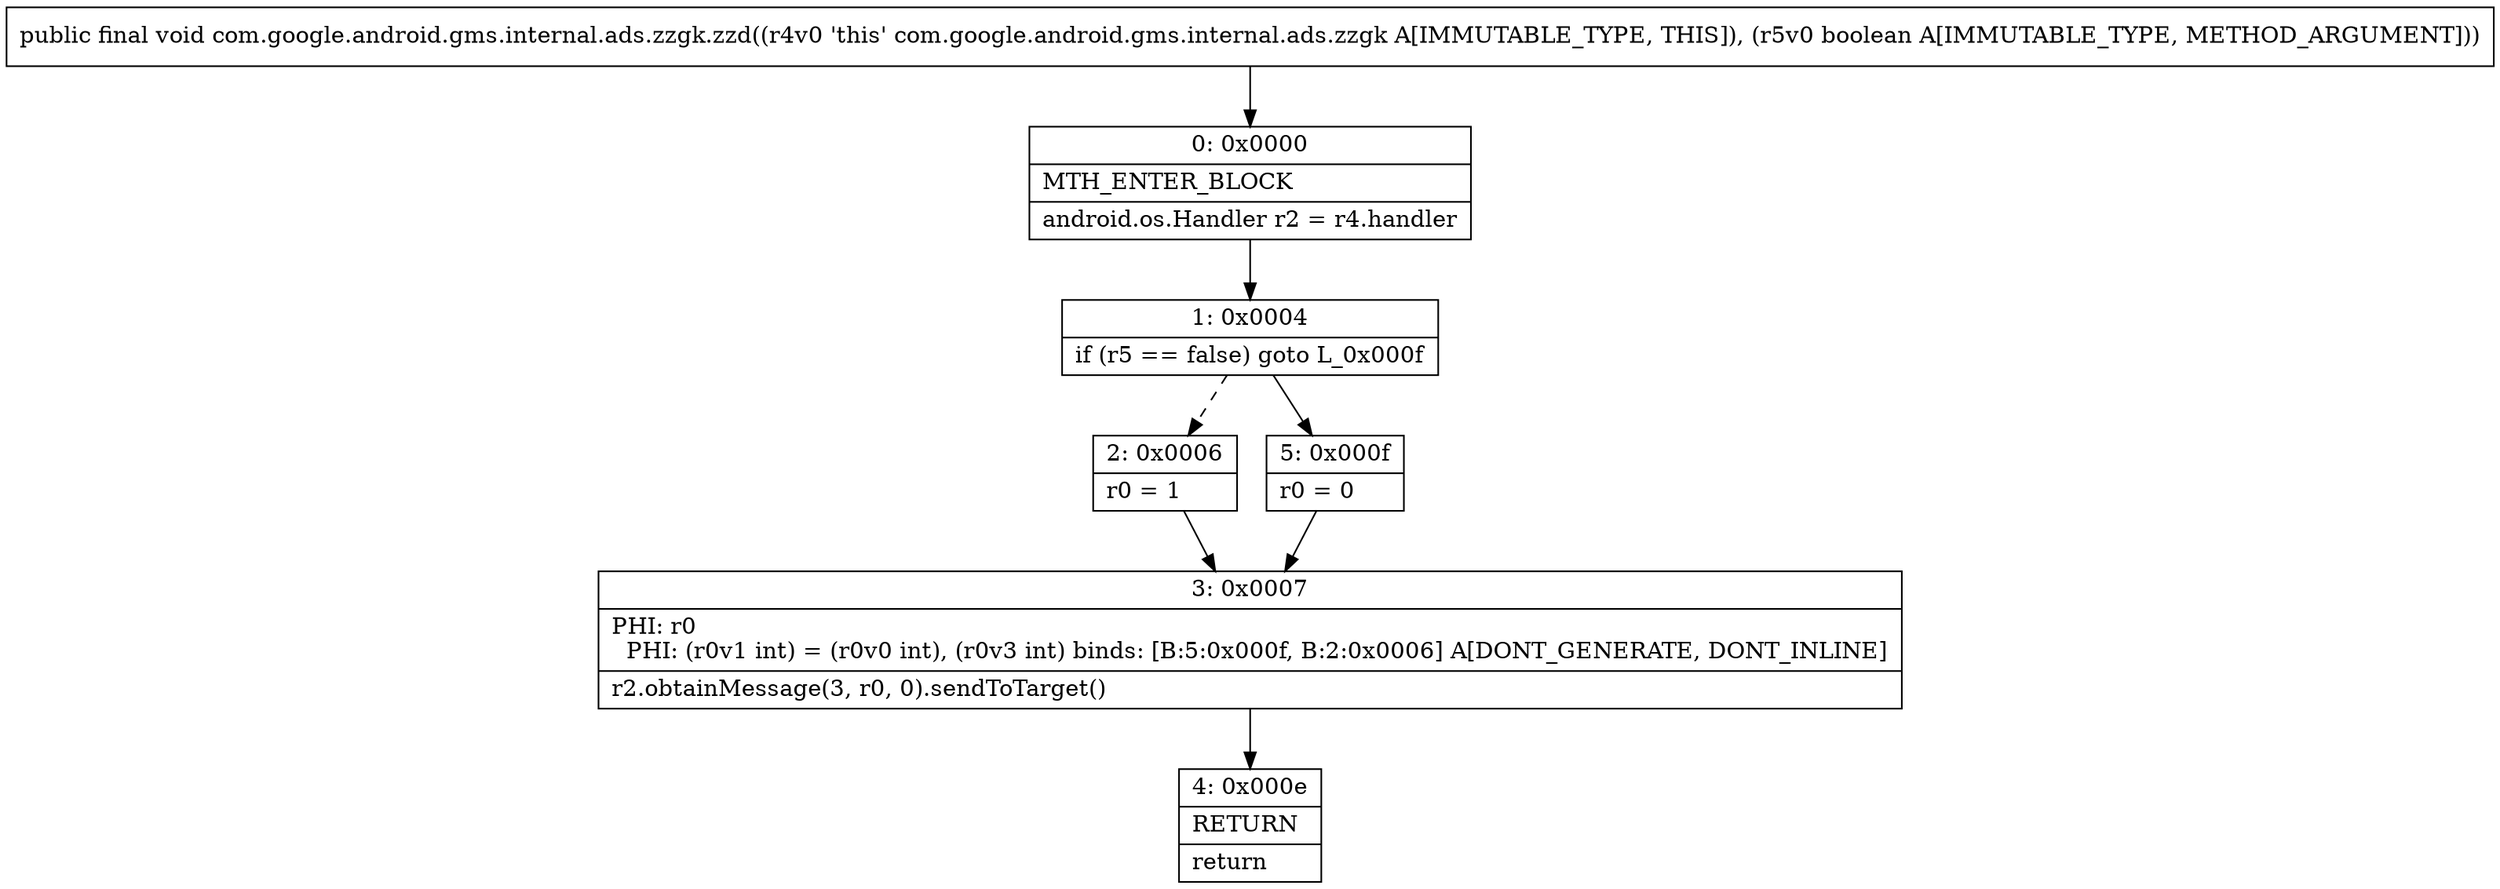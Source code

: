 digraph "CFG forcom.google.android.gms.internal.ads.zzgk.zzd(Z)V" {
Node_0 [shape=record,label="{0\:\ 0x0000|MTH_ENTER_BLOCK\l|android.os.Handler r2 = r4.handler\l}"];
Node_1 [shape=record,label="{1\:\ 0x0004|if (r5 == false) goto L_0x000f\l}"];
Node_2 [shape=record,label="{2\:\ 0x0006|r0 = 1\l}"];
Node_3 [shape=record,label="{3\:\ 0x0007|PHI: r0 \l  PHI: (r0v1 int) = (r0v0 int), (r0v3 int) binds: [B:5:0x000f, B:2:0x0006] A[DONT_GENERATE, DONT_INLINE]\l|r2.obtainMessage(3, r0, 0).sendToTarget()\l}"];
Node_4 [shape=record,label="{4\:\ 0x000e|RETURN\l|return\l}"];
Node_5 [shape=record,label="{5\:\ 0x000f|r0 = 0\l}"];
MethodNode[shape=record,label="{public final void com.google.android.gms.internal.ads.zzgk.zzd((r4v0 'this' com.google.android.gms.internal.ads.zzgk A[IMMUTABLE_TYPE, THIS]), (r5v0 boolean A[IMMUTABLE_TYPE, METHOD_ARGUMENT])) }"];
MethodNode -> Node_0;
Node_0 -> Node_1;
Node_1 -> Node_2[style=dashed];
Node_1 -> Node_5;
Node_2 -> Node_3;
Node_3 -> Node_4;
Node_5 -> Node_3;
}

